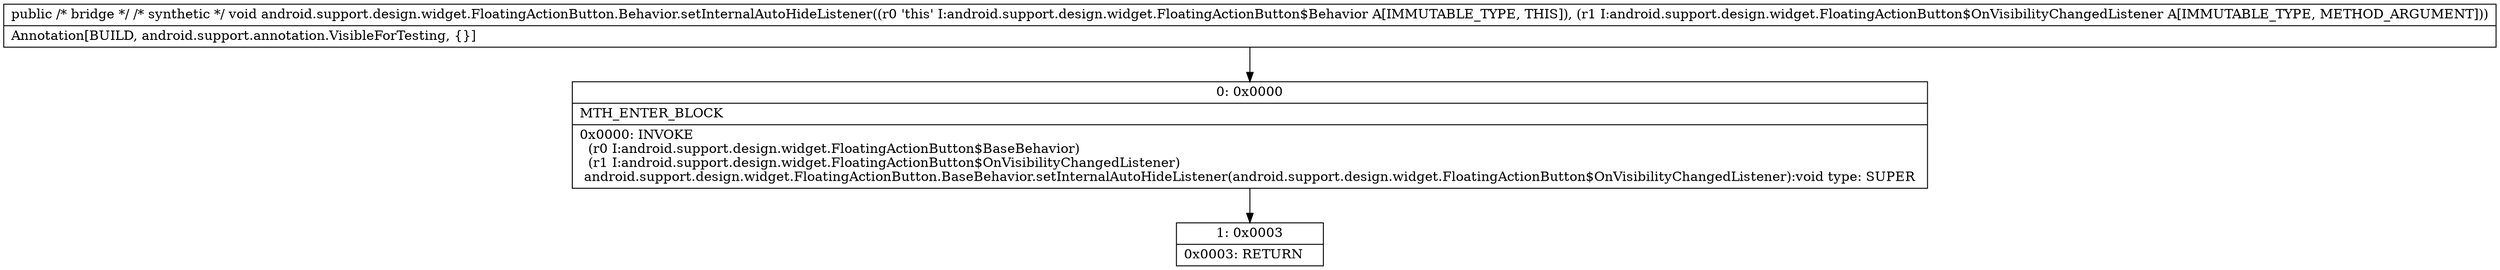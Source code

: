 digraph "CFG forandroid.support.design.widget.FloatingActionButton.Behavior.setInternalAutoHideListener(Landroid\/support\/design\/widget\/FloatingActionButton$OnVisibilityChangedListener;)V" {
Node_0 [shape=record,label="{0\:\ 0x0000|MTH_ENTER_BLOCK\l|0x0000: INVOKE  \l  (r0 I:android.support.design.widget.FloatingActionButton$BaseBehavior)\l  (r1 I:android.support.design.widget.FloatingActionButton$OnVisibilityChangedListener)\l android.support.design.widget.FloatingActionButton.BaseBehavior.setInternalAutoHideListener(android.support.design.widget.FloatingActionButton$OnVisibilityChangedListener):void type: SUPER \l}"];
Node_1 [shape=record,label="{1\:\ 0x0003|0x0003: RETURN   \l}"];
MethodNode[shape=record,label="{public \/* bridge *\/ \/* synthetic *\/ void android.support.design.widget.FloatingActionButton.Behavior.setInternalAutoHideListener((r0 'this' I:android.support.design.widget.FloatingActionButton$Behavior A[IMMUTABLE_TYPE, THIS]), (r1 I:android.support.design.widget.FloatingActionButton$OnVisibilityChangedListener A[IMMUTABLE_TYPE, METHOD_ARGUMENT]))  | Annotation[BUILD, android.support.annotation.VisibleForTesting, \{\}]\l}"];
MethodNode -> Node_0;
Node_0 -> Node_1;
}


